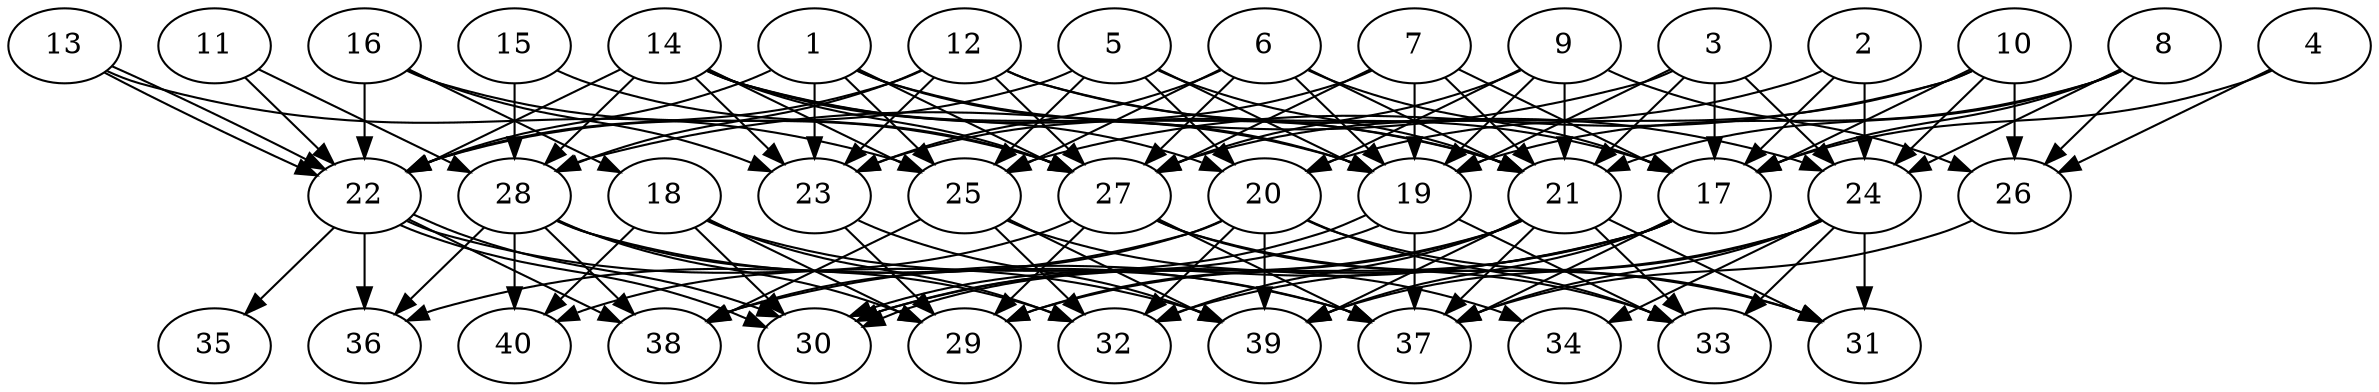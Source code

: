 // DAG automatically generated by daggen at Thu Oct  3 14:06:50 2019
// ./daggen --dot -n 40 --ccr 0.4 --fat 0.7 --regular 0.7 --density 0.6 --mindata 5242880 --maxdata 52428800 
digraph G {
  1 [size="110448640", alpha="0.08", expect_size="44179456"] 
  1 -> 19 [size ="44179456"]
  1 -> 21 [size ="44179456"]
  1 -> 22 [size ="44179456"]
  1 -> 23 [size ="44179456"]
  1 -> 25 [size ="44179456"]
  1 -> 27 [size ="44179456"]
  2 [size="54202880", alpha="0.18", expect_size="21681152"] 
  2 -> 17 [size ="21681152"]
  2 -> 24 [size ="21681152"]
  2 -> 27 [size ="21681152"]
  3 [size="78343680", alpha="0.09", expect_size="31337472"] 
  3 -> 17 [size ="31337472"]
  3 -> 19 [size ="31337472"]
  3 -> 21 [size ="31337472"]
  3 -> 24 [size ="31337472"]
  3 -> 28 [size ="31337472"]
  4 [size="40668160", alpha="0.04", expect_size="16267264"] 
  4 -> 17 [size ="16267264"]
  4 -> 26 [size ="16267264"]
  5 [size="116193280", alpha="0.10", expect_size="46477312"] 
  5 -> 19 [size ="46477312"]
  5 -> 20 [size ="46477312"]
  5 -> 21 [size ="46477312"]
  5 -> 22 [size ="46477312"]
  5 -> 25 [size ="46477312"]
  6 [size="15301120", alpha="0.12", expect_size="6120448"] 
  6 -> 17 [size ="6120448"]
  6 -> 19 [size ="6120448"]
  6 -> 21 [size ="6120448"]
  6 -> 23 [size ="6120448"]
  6 -> 25 [size ="6120448"]
  6 -> 27 [size ="6120448"]
  7 [size="127403520", alpha="0.10", expect_size="50961408"] 
  7 -> 17 [size ="50961408"]
  7 -> 19 [size ="50961408"]
  7 -> 21 [size ="50961408"]
  7 -> 23 [size ="50961408"]
  7 -> 27 [size ="50961408"]
  8 [size="59397120", alpha="0.01", expect_size="23758848"] 
  8 -> 17 [size ="23758848"]
  8 -> 19 [size ="23758848"]
  8 -> 21 [size ="23758848"]
  8 -> 24 [size ="23758848"]
  8 -> 26 [size ="23758848"]
  9 [size="111941120", alpha="0.15", expect_size="44776448"] 
  9 -> 19 [size ="44776448"]
  9 -> 20 [size ="44776448"]
  9 -> 21 [size ="44776448"]
  9 -> 26 [size ="44776448"]
  9 -> 27 [size ="44776448"]
  10 [size="45368320", alpha="0.04", expect_size="18147328"] 
  10 -> 17 [size ="18147328"]
  10 -> 20 [size ="18147328"]
  10 -> 24 [size ="18147328"]
  10 -> 25 [size ="18147328"]
  10 -> 26 [size ="18147328"]
  11 [size="29777920", alpha="0.06", expect_size="11911168"] 
  11 -> 22 [size ="11911168"]
  11 -> 28 [size ="11911168"]
  12 [size="74490880", alpha="0.04", expect_size="29796352"] 
  12 -> 17 [size ="29796352"]
  12 -> 22 [size ="29796352"]
  12 -> 23 [size ="29796352"]
  12 -> 24 [size ="29796352"]
  12 -> 27 [size ="29796352"]
  12 -> 28 [size ="29796352"]
  13 [size="60096000", alpha="0.08", expect_size="24038400"] 
  13 -> 22 [size ="24038400"]
  13 -> 22 [size ="24038400"]
  13 -> 25 [size ="24038400"]
  14 [size="112573440", alpha="0.12", expect_size="45029376"] 
  14 -> 19 [size ="45029376"]
  14 -> 20 [size ="45029376"]
  14 -> 21 [size ="45029376"]
  14 -> 22 [size ="45029376"]
  14 -> 23 [size ="45029376"]
  14 -> 25 [size ="45029376"]
  14 -> 27 [size ="45029376"]
  14 -> 28 [size ="45029376"]
  15 [size="16509440", alpha="0.03", expect_size="6603776"] 
  15 -> 27 [size ="6603776"]
  15 -> 28 [size ="6603776"]
  16 [size="74480640", alpha="0.02", expect_size="29792256"] 
  16 -> 18 [size ="29792256"]
  16 -> 22 [size ="29792256"]
  16 -> 23 [size ="29792256"]
  16 -> 27 [size ="29792256"]
  17 [size="29570560", alpha="0.02", expect_size="11828224"] 
  17 -> 29 [size ="11828224"]
  17 -> 30 [size ="11828224"]
  17 -> 37 [size ="11828224"]
  17 -> 38 [size ="11828224"]
  17 -> 39 [size ="11828224"]
  18 [size="90956800", alpha="0.14", expect_size="36382720"] 
  18 -> 29 [size ="36382720"]
  18 -> 30 [size ="36382720"]
  18 -> 32 [size ="36382720"]
  18 -> 37 [size ="36382720"]
  18 -> 40 [size ="36382720"]
  19 [size="94896640", alpha="0.17", expect_size="37958656"] 
  19 -> 30 [size ="37958656"]
  19 -> 30 [size ="37958656"]
  19 -> 33 [size ="37958656"]
  19 -> 37 [size ="37958656"]
  20 [size="66836480", alpha="0.17", expect_size="26734592"] 
  20 -> 31 [size ="26734592"]
  20 -> 32 [size ="26734592"]
  20 -> 33 [size ="26734592"]
  20 -> 36 [size ="26734592"]
  20 -> 38 [size ="26734592"]
  20 -> 39 [size ="26734592"]
  21 [size="89538560", alpha="0.15", expect_size="35815424"] 
  21 -> 29 [size ="35815424"]
  21 -> 30 [size ="35815424"]
  21 -> 31 [size ="35815424"]
  21 -> 32 [size ="35815424"]
  21 -> 33 [size ="35815424"]
  21 -> 37 [size ="35815424"]
  21 -> 39 [size ="35815424"]
  22 [size="124861440", alpha="0.19", expect_size="49944576"] 
  22 -> 30 [size ="49944576"]
  22 -> 30 [size ="49944576"]
  22 -> 35 [size ="49944576"]
  22 -> 36 [size ="49944576"]
  22 -> 38 [size ="49944576"]
  22 -> 39 [size ="49944576"]
  23 [size="31249920", alpha="0.14", expect_size="12499968"] 
  23 -> 29 [size ="12499968"]
  23 -> 39 [size ="12499968"]
  24 [size="80514560", alpha="0.14", expect_size="32205824"] 
  24 -> 31 [size ="32205824"]
  24 -> 32 [size ="32205824"]
  24 -> 33 [size ="32205824"]
  24 -> 34 [size ="32205824"]
  24 -> 37 [size ="32205824"]
  24 -> 39 [size ="32205824"]
  25 [size="36057600", alpha="0.11", expect_size="14423040"] 
  25 -> 32 [size ="14423040"]
  25 -> 34 [size ="14423040"]
  25 -> 38 [size ="14423040"]
  25 -> 39 [size ="14423040"]
  26 [size="52674560", alpha="0.09", expect_size="21069824"] 
  26 -> 37 [size ="21069824"]
  27 [size="62231040", alpha="0.06", expect_size="24892416"] 
  27 -> 29 [size ="24892416"]
  27 -> 31 [size ="24892416"]
  27 -> 33 [size ="24892416"]
  27 -> 37 [size ="24892416"]
  27 -> 40 [size ="24892416"]
  28 [size="76454400", alpha="0.11", expect_size="30581760"] 
  28 -> 29 [size ="30581760"]
  28 -> 32 [size ="30581760"]
  28 -> 36 [size ="30581760"]
  28 -> 37 [size ="30581760"]
  28 -> 38 [size ="30581760"]
  28 -> 40 [size ="30581760"]
  29 [size="41858560", alpha="0.13", expect_size="16743424"] 
  30 [size="22074880", alpha="0.00", expect_size="8829952"] 
  31 [size="124487680", alpha="0.10", expect_size="49795072"] 
  32 [size="92541440", alpha="0.11", expect_size="37016576"] 
  33 [size="85301760", alpha="0.19", expect_size="34120704"] 
  34 [size="50040320", alpha="0.04", expect_size="20016128"] 
  35 [size="14318080", alpha="0.10", expect_size="5727232"] 
  36 [size="81223680", alpha="0.07", expect_size="32489472"] 
  37 [size="17024000", alpha="0.06", expect_size="6809600"] 
  38 [size="53977600", alpha="0.18", expect_size="21591040"] 
  39 [size="120414720", alpha="0.04", expect_size="48165888"] 
  40 [size="79239680", alpha="0.19", expect_size="31695872"] 
}
